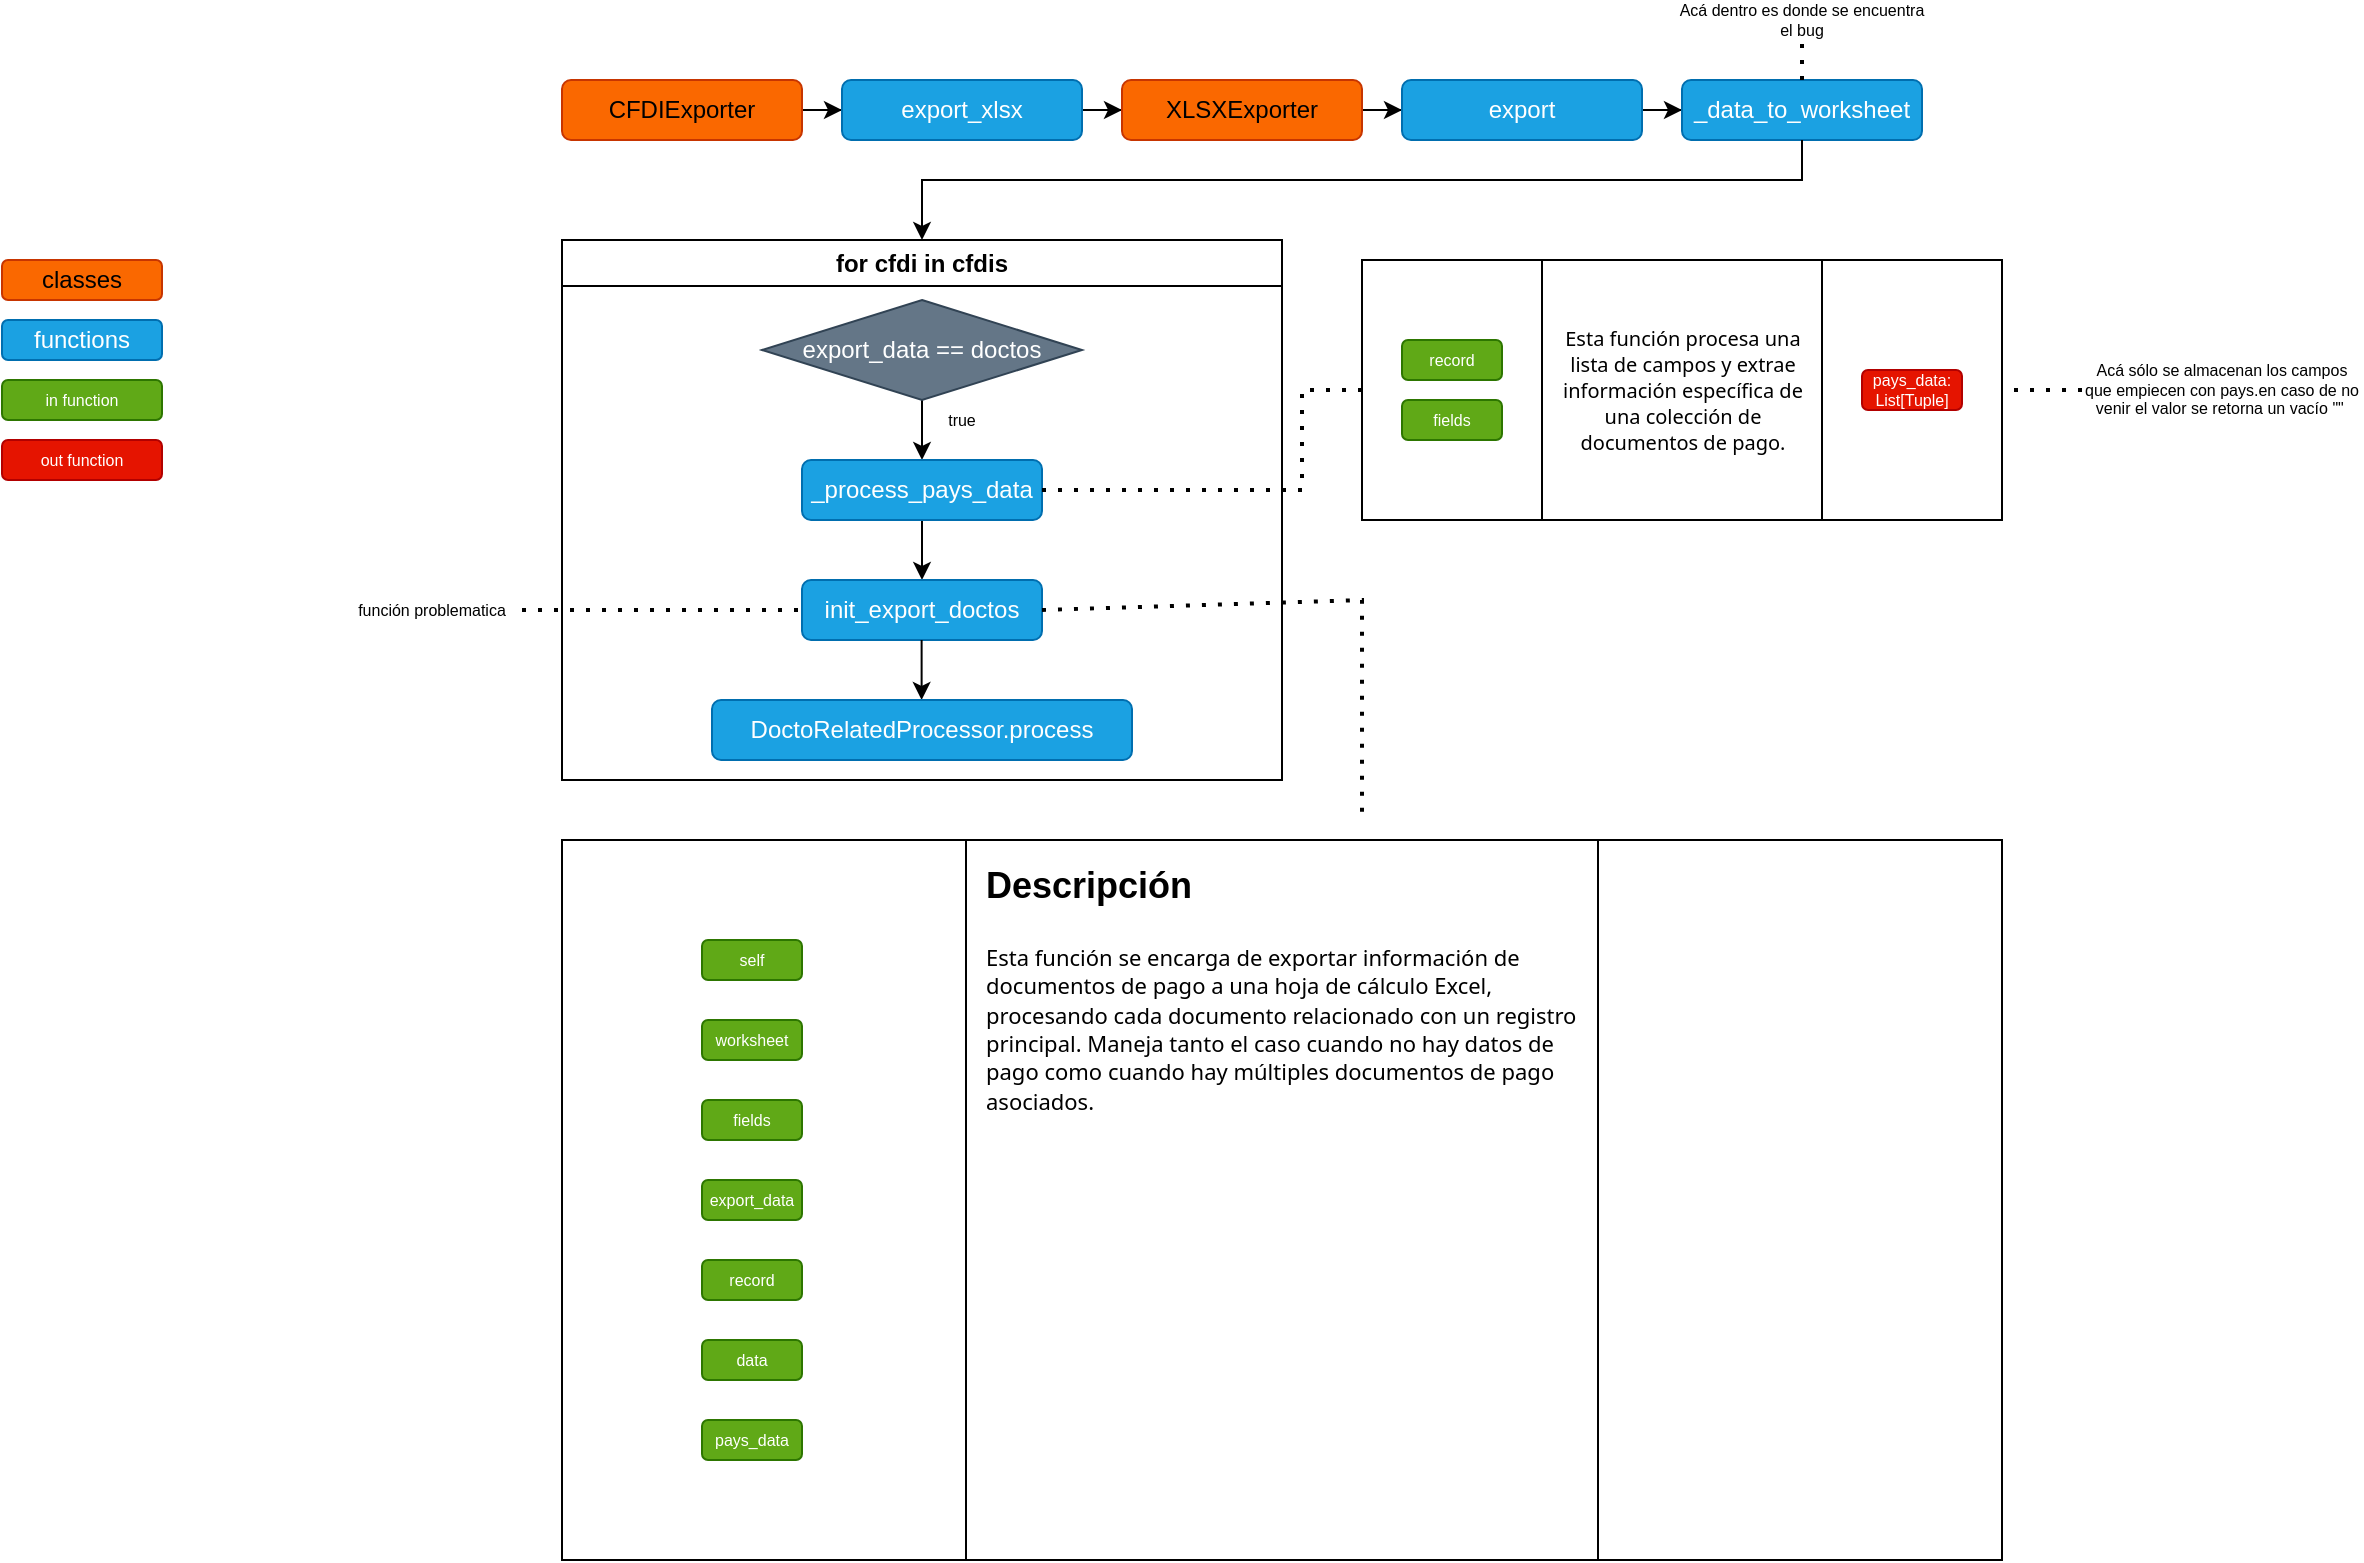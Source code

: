 <mxfile version="27.2.0">
  <diagram name="Page-1" id="I5MCaSXjaXYVF67nnNgN">
    <mxGraphModel dx="1033" dy="158" grid="1" gridSize="10" guides="1" tooltips="1" connect="1" arrows="1" fold="1" page="0" pageScale="1" pageWidth="850" pageHeight="1100" math="0" shadow="0">
      <root>
        <mxCell id="0" />
        <mxCell id="1" parent="0" />
        <mxCell id="tpLxBPLL0TURWIFqKiSM-3" value="" style="edgeStyle=orthogonalEdgeStyle;rounded=0;orthogonalLoop=1;jettySize=auto;html=1;" parent="1" source="tpLxBPLL0TURWIFqKiSM-1" target="tpLxBPLL0TURWIFqKiSM-2" edge="1">
          <mxGeometry relative="1" as="geometry" />
        </mxCell>
        <mxCell id="tpLxBPLL0TURWIFqKiSM-1" value="CFDIExporter" style="rounded=1;whiteSpace=wrap;html=1;fillColor=#fa6800;fontColor=light-dark(#000000,#000000);strokeColor=#C73500;" parent="1" vertex="1">
          <mxGeometry x="-480" y="360" width="120" height="30" as="geometry" />
        </mxCell>
        <mxCell id="tpLxBPLL0TURWIFqKiSM-5" value="" style="edgeStyle=orthogonalEdgeStyle;rounded=0;orthogonalLoop=1;jettySize=auto;html=1;" parent="1" source="tpLxBPLL0TURWIFqKiSM-2" target="tpLxBPLL0TURWIFqKiSM-4" edge="1">
          <mxGeometry relative="1" as="geometry" />
        </mxCell>
        <mxCell id="tpLxBPLL0TURWIFqKiSM-2" value="export_xlsx" style="whiteSpace=wrap;html=1;rounded=1;fillColor=#1ba1e2;fontColor=#ffffff;strokeColor=#006EAF;" parent="1" vertex="1">
          <mxGeometry x="-340" y="360" width="120" height="30" as="geometry" />
        </mxCell>
        <mxCell id="tpLxBPLL0TURWIFqKiSM-11" value="" style="edgeStyle=orthogonalEdgeStyle;rounded=0;orthogonalLoop=1;jettySize=auto;html=1;" parent="1" source="tpLxBPLL0TURWIFqKiSM-4" target="tpLxBPLL0TURWIFqKiSM-10" edge="1">
          <mxGeometry relative="1" as="geometry" />
        </mxCell>
        <mxCell id="tpLxBPLL0TURWIFqKiSM-4" value="XLSXExporter" style="whiteSpace=wrap;html=1;rounded=1;fillColor=#fa6800;fontColor=light-dark(#000000,#000000);strokeColor=#C73500;" parent="1" vertex="1">
          <mxGeometry x="-200" y="360" width="120" height="30" as="geometry" />
        </mxCell>
        <mxCell id="tpLxBPLL0TURWIFqKiSM-7" value="functions" style="rounded=1;whiteSpace=wrap;html=1;fillColor=#1ba1e2;fontColor=#ffffff;strokeColor=#006EAF;" parent="1" vertex="1">
          <mxGeometry x="-760" y="480" width="80" height="20" as="geometry" />
        </mxCell>
        <mxCell id="tpLxBPLL0TURWIFqKiSM-8" value="classes" style="rounded=1;whiteSpace=wrap;html=1;fillColor=#fa6800;strokeColor=#C73500;fontColor=light-dark(#000000,#080808);" parent="1" vertex="1">
          <mxGeometry x="-760" y="450" width="80" height="20" as="geometry" />
        </mxCell>
        <mxCell id="tpLxBPLL0TURWIFqKiSM-13" value="" style="edgeStyle=orthogonalEdgeStyle;rounded=0;orthogonalLoop=1;jettySize=auto;html=1;" parent="1" source="tpLxBPLL0TURWIFqKiSM-10" target="tpLxBPLL0TURWIFqKiSM-12" edge="1">
          <mxGeometry relative="1" as="geometry" />
        </mxCell>
        <mxCell id="tpLxBPLL0TURWIFqKiSM-10" value="export" style="whiteSpace=wrap;html=1;fillColor=#1ba1e2;strokeColor=#006EAF;fontColor=#ffffff;rounded=1;" parent="1" vertex="1">
          <mxGeometry x="-60" y="360" width="120" height="30" as="geometry" />
        </mxCell>
        <mxCell id="tpLxBPLL0TURWIFqKiSM-12" value="_data_to_worksheet" style="whiteSpace=wrap;html=1;fillColor=#1ba1e2;strokeColor=#006EAF;fontColor=#ffffff;rounded=1;" parent="1" vertex="1">
          <mxGeometry x="80" y="360" width="120" height="30" as="geometry" />
        </mxCell>
        <mxCell id="tpLxBPLL0TURWIFqKiSM-14" value="" style="endArrow=none;dashed=1;html=1;dashPattern=1 3;strokeWidth=2;rounded=0;exitX=0.5;exitY=0;exitDx=0;exitDy=0;fontColor=light-dark(#000000,#8A8A8A);strokeColor=light-dark(#000000,#8A8A8A);" parent="1" source="tpLxBPLL0TURWIFqKiSM-12" target="tpLxBPLL0TURWIFqKiSM-15" edge="1">
          <mxGeometry width="50" height="50" relative="1" as="geometry">
            <mxPoint x="-160" y="430" as="sourcePoint" />
            <mxPoint x="-210" y="470" as="targetPoint" />
          </mxGeometry>
        </mxCell>
        <mxCell id="tpLxBPLL0TURWIFqKiSM-15" value="Acá dentro es donde se encuentra el bug" style="text;html=1;align=center;verticalAlign=middle;whiteSpace=wrap;rounded=0;fontSize=8;fontColor=light-dark(#000000,#8A8A8A);" parent="1" vertex="1">
          <mxGeometry x="75" y="320" width="130" height="20" as="geometry" />
        </mxCell>
        <mxCell id="tpLxBPLL0TURWIFqKiSM-18" value="" style="endArrow=classic;html=1;rounded=0;exitX=0.5;exitY=1;exitDx=0;exitDy=0;entryX=0.5;entryY=0;entryDx=0;entryDy=0;" parent="1" source="tpLxBPLL0TURWIFqKiSM-12" target="tpLxBPLL0TURWIFqKiSM-19" edge="1">
          <mxGeometry width="50" height="50" relative="1" as="geometry">
            <mxPoint x="-140" y="500" as="sourcePoint" />
            <mxPoint x="220" y="375" as="targetPoint" />
            <Array as="points">
              <mxPoint x="140" y="410" />
              <mxPoint x="-300" y="410" />
            </Array>
          </mxGeometry>
        </mxCell>
        <mxCell id="tpLxBPLL0TURWIFqKiSM-19" value="for cfdi in cfdis" style="swimlane;whiteSpace=wrap;html=1;" parent="1" vertex="1">
          <mxGeometry x="-480" y="440" width="360" height="270" as="geometry">
            <mxRectangle x="220" y="330" width="120" height="30" as="alternateBounds" />
          </mxGeometry>
        </mxCell>
        <mxCell id="tpLxBPLL0TURWIFqKiSM-24" value="" style="edgeStyle=orthogonalEdgeStyle;rounded=0;orthogonalLoop=1;jettySize=auto;html=1;" parent="tpLxBPLL0TURWIFqKiSM-19" source="tpLxBPLL0TURWIFqKiSM-22" target="tpLxBPLL0TURWIFqKiSM-23" edge="1">
          <mxGeometry relative="1" as="geometry" />
        </mxCell>
        <mxCell id="tpLxBPLL0TURWIFqKiSM-22" value="export_data == doctos" style="rhombus;whiteSpace=wrap;html=1;fillColor=#647687;fontColor=#ffffff;strokeColor=#314354;" parent="tpLxBPLL0TURWIFqKiSM-19" vertex="1">
          <mxGeometry x="100" y="30" width="160" height="50" as="geometry" />
        </mxCell>
        <mxCell id="tpLxBPLL0TURWIFqKiSM-27" value="" style="edgeStyle=orthogonalEdgeStyle;rounded=0;orthogonalLoop=1;jettySize=auto;html=1;" parent="tpLxBPLL0TURWIFqKiSM-19" source="tpLxBPLL0TURWIFqKiSM-23" target="tpLxBPLL0TURWIFqKiSM-26" edge="1">
          <mxGeometry relative="1" as="geometry" />
        </mxCell>
        <mxCell id="tpLxBPLL0TURWIFqKiSM-23" value="_process_pays_data" style="rounded=1;whiteSpace=wrap;html=1;fillColor=#1ba1e2;strokeColor=#006EAF;fontColor=#ffffff;" parent="tpLxBPLL0TURWIFqKiSM-19" vertex="1">
          <mxGeometry x="120" y="110" width="120" height="30" as="geometry" />
        </mxCell>
        <mxCell id="tpLxBPLL0TURWIFqKiSM-25" value="true" style="text;html=1;align=center;verticalAlign=middle;whiteSpace=wrap;rounded=0;fontSize=8;fontColor=light-dark(#000000,#8A8A8A);" parent="tpLxBPLL0TURWIFqKiSM-19" vertex="1">
          <mxGeometry x="180" y="80" width="40" height="20" as="geometry" />
        </mxCell>
        <mxCell id="tpLxBPLL0TURWIFqKiSM-26" value="init_export_doctos" style="whiteSpace=wrap;html=1;fillColor=#1ba1e2;strokeColor=#006EAF;fontColor=#ffffff;rounded=1;" parent="tpLxBPLL0TURWIFqKiSM-19" vertex="1">
          <mxGeometry x="120" y="170" width="120" height="30" as="geometry" />
        </mxCell>
        <mxCell id="UE_2idGkW_ImVIkfKjqi-1" value="" style="edgeStyle=orthogonalEdgeStyle;rounded=0;orthogonalLoop=1;jettySize=auto;html=1;" edge="1" parent="tpLxBPLL0TURWIFqKiSM-19">
          <mxGeometry relative="1" as="geometry">
            <mxPoint x="179.81" y="200" as="sourcePoint" />
            <mxPoint x="179.81" y="230" as="targetPoint" />
          </mxGeometry>
        </mxCell>
        <mxCell id="UE_2idGkW_ImVIkfKjqi-2" value="DoctoRelatedProcessor.process" style="whiteSpace=wrap;html=1;fillColor=#1ba1e2;strokeColor=#006EAF;fontColor=#ffffff;rounded=1;" vertex="1" parent="tpLxBPLL0TURWIFqKiSM-19">
          <mxGeometry x="75" y="230" width="210" height="30" as="geometry" />
        </mxCell>
        <mxCell id="tpLxBPLL0TURWIFqKiSM-28" value="" style="endArrow=none;dashed=1;html=1;dashPattern=1 3;strokeWidth=2;rounded=0;fontColor=light-dark(#000000,#8A8A8A);strokeColor=light-dark(#000000,#8A8A8A);entryX=1;entryY=0.5;entryDx=0;entryDy=0;exitX=0;exitY=0.5;exitDx=0;exitDy=0;" parent="1" source="tpLxBPLL0TURWIFqKiSM-29" target="tpLxBPLL0TURWIFqKiSM-23" edge="1">
          <mxGeometry width="50" height="50" relative="1" as="geometry">
            <mxPoint x="-100" y="565" as="sourcePoint" />
            <mxPoint x="-70" y="500" as="targetPoint" />
            <Array as="points">
              <mxPoint x="-110" y="515" />
              <mxPoint x="-110" y="565" />
            </Array>
          </mxGeometry>
        </mxCell>
        <mxCell id="tpLxBPLL0TURWIFqKiSM-29" value="&lt;span style=&quot;font-family: &amp;quot;Segoe WPC&amp;quot;, &amp;quot;Segoe UI&amp;quot;, sans-serif; font-style: normal; font-variant-ligatures: normal; font-variant-caps: normal; font-weight: 400; letter-spacing: normal; text-align: left; text-indent: 0px; text-transform: none; word-spacing: 0px; -webkit-text-stroke-width: 0px; white-space: normal; text-decoration-thickness: initial; text-decoration-style: initial; text-decoration-color: initial; display: inline !important; float: none; color: light-dark(rgb(0, 0, 0), rgb(255, 255, 255));&quot;&gt;Esta función procesa una lista de campos y extrae información específica de una colección de documentos de pago.&lt;/span&gt;" style="shape=process;whiteSpace=wrap;html=1;backgroundOutline=1;size=0.28;strokeColor=light-dark(#000000,#8A8A8A);fontSize=10;" parent="1" vertex="1">
          <mxGeometry x="-80" y="450" width="320" height="130" as="geometry" />
        </mxCell>
        <mxCell id="tpLxBPLL0TURWIFqKiSM-30" value="record" style="rounded=1;whiteSpace=wrap;html=1;fillColor=#60a917;fontColor=light-dark(#FFFFFF,#FFFFFF);strokeColor=#2D7600;fontSize=8;" parent="1" vertex="1">
          <mxGeometry x="-60" y="490" width="50" height="20" as="geometry" />
        </mxCell>
        <mxCell id="tpLxBPLL0TURWIFqKiSM-31" value="fields" style="rounded=1;whiteSpace=wrap;html=1;fillColor=#60a917;fontColor=light-dark(#FFFFFF,#FFFFFF);strokeColor=#2D7600;fontSize=8;align=center;verticalAlign=middle;fontFamily=Helvetica;" parent="1" vertex="1">
          <mxGeometry x="-60" y="520" width="50" height="20" as="geometry" />
        </mxCell>
        <mxCell id="tpLxBPLL0TURWIFqKiSM-32" value="pays_data: List[Tuple]" style="rounded=1;whiteSpace=wrap;html=1;fillColor=light-dark(#E51400,#BA1A1A);fontColor=light-dark(#FFFFFF,#FCFCFC);strokeColor=#B20000;fontSize=8;" parent="1" vertex="1">
          <mxGeometry x="170" y="505" width="50" height="20" as="geometry" />
        </mxCell>
        <mxCell id="tpLxBPLL0TURWIFqKiSM-33" value="in function" style="rounded=1;whiteSpace=wrap;html=1;fillColor=#60a917;fontColor=light-dark(#FFFFFF,#FFFFFF);strokeColor=#2D7600;fontSize=8;" parent="1" vertex="1">
          <mxGeometry x="-760" y="510" width="80" height="20" as="geometry" />
        </mxCell>
        <mxCell id="tpLxBPLL0TURWIFqKiSM-34" value="out function" style="rounded=1;whiteSpace=wrap;html=1;fillColor=light-dark(#E51400,#BA1A1A);fontColor=light-dark(#FFFFFF,#F0F0F0);strokeColor=#B20000;fontSize=8;" parent="1" vertex="1">
          <mxGeometry x="-760" y="540" width="80" height="20" as="geometry" />
        </mxCell>
        <mxCell id="tpLxBPLL0TURWIFqKiSM-35" value="" style="endArrow=none;dashed=1;html=1;dashPattern=1 3;strokeWidth=2;rounded=0;entryX=1;entryY=0.5;entryDx=0;entryDy=0;strokeColor=light-dark(#000000,#8A8A8A);" parent="1" target="tpLxBPLL0TURWIFqKiSM-29" edge="1">
          <mxGeometry width="50" height="50" relative="1" as="geometry">
            <mxPoint x="280" y="515" as="sourcePoint" />
            <mxPoint x="-100" y="630" as="targetPoint" />
          </mxGeometry>
        </mxCell>
        <mxCell id="tpLxBPLL0TURWIFqKiSM-36" value="Acá sólo se almacenan los campos que empiecen con pays.en caso de no venir el valor se retorna un vacío &quot;&quot;&amp;nbsp;" style="text;html=1;align=center;verticalAlign=middle;whiteSpace=wrap;rounded=0;fontSize=8;fontColor=light-dark(#000000,#8A8A8A);" parent="1" vertex="1">
          <mxGeometry x="280" y="500" width="140" height="30" as="geometry" />
        </mxCell>
        <mxCell id="tpLxBPLL0TURWIFqKiSM-38" value="" style="endArrow=none;dashed=1;html=1;dashPattern=1 3;strokeWidth=2;rounded=0;entryX=0;entryY=0.5;entryDx=0;entryDy=0;fontColor=light-dark(#000000,#8A8A8A);strokeColor=light-dark(#000000,#8A8A8A);exitX=1;exitY=0.5;exitDx=0;exitDy=0;" parent="1" source="tpLxBPLL0TURWIFqKiSM-39" target="tpLxBPLL0TURWIFqKiSM-26" edge="1">
          <mxGeometry width="50" height="50" relative="1" as="geometry">
            <mxPoint x="-500" y="625" as="sourcePoint" />
            <mxPoint x="-340" y="610" as="targetPoint" />
          </mxGeometry>
        </mxCell>
        <mxCell id="tpLxBPLL0TURWIFqKiSM-39" value="función problematica" style="text;html=1;align=center;verticalAlign=middle;whiteSpace=wrap;rounded=0;fontSize=8;fontColor=light-dark(#000000,#8A8A8A);" parent="1" vertex="1">
          <mxGeometry x="-590" y="615" width="90" height="20" as="geometry" />
        </mxCell>
        <mxCell id="tpLxBPLL0TURWIFqKiSM-40" value="" style="shape=process;whiteSpace=wrap;html=1;backgroundOutline=1;size=0.28;strokeColor=light-dark(#000000,#8A8A8A);fontSize=10;" parent="1" vertex="1">
          <mxGeometry x="-480" y="740" width="720" height="360" as="geometry" />
        </mxCell>
        <mxCell id="tpLxBPLL0TURWIFqKiSM-41" value="" style="endArrow=none;dashed=1;html=1;dashPattern=1 3;strokeWidth=2;rounded=0;fontColor=light-dark(#000000,#8A8A8A);strokeColor=light-dark(#000000,#8A8A8A);exitX=1;exitY=0.5;exitDx=0;exitDy=0;" parent="1" source="tpLxBPLL0TURWIFqKiSM-26" edge="1">
          <mxGeometry width="50" height="50" relative="1" as="geometry">
            <mxPoint x="-60" y="660" as="sourcePoint" />
            <mxPoint x="-80" y="730" as="targetPoint" />
            <Array as="points">
              <mxPoint x="-80" y="620" />
            </Array>
          </mxGeometry>
        </mxCell>
        <mxCell id="tpLxBPLL0TURWIFqKiSM-43" value="&lt;h1 style=&quot;margin-top: 0px;&quot;&gt;&lt;font style=&quot;font-size: 18px;&quot;&gt;Descripción&lt;/font&gt;&lt;/h1&gt;&lt;p&gt;&lt;font style=&quot;font-size: 11px;&quot;&gt;&lt;span style=&quot;font-family: &amp;quot;Segoe WPC&amp;quot;, &amp;quot;Segoe UI&amp;quot;, sans-serif; font-style: normal; font-variant-ligatures: normal; font-variant-caps: normal; font-weight: 400; letter-spacing: normal; text-align: start; text-indent: 0px; text-transform: none; word-spacing: 0px; -webkit-text-stroke-width: 0px; white-space: normal; text-decoration-thickness: initial; text-decoration-style: initial; text-decoration-color: initial; display: inline !important; float: none; color: light-dark(rgb(0, 0, 0), rgb(255, 255, 255));&quot;&gt;Esta función se encarga de exportar información de documentos de pago a una hoja de cálculo Excel, procesando cada documento relacionado con un registro principal. Maneja tanto el caso cuando no hay datos de pago&amp;nbsp;como cuando hay múltiples documentos de pago asociados.&lt;/span&gt;&lt;/font&gt;&lt;/p&gt;" style="text;html=1;whiteSpace=wrap;overflow=hidden;rounded=0;" parent="1" vertex="1">
          <mxGeometry x="-270" y="740" width="300" height="140" as="geometry" />
        </mxCell>
        <mxCell id="tpLxBPLL0TURWIFqKiSM-44" value="self" style="rounded=1;whiteSpace=wrap;html=1;fillColor=#60a917;fontColor=light-dark(#FFFFFF,#FFFFFF);strokeColor=#2D7600;fontSize=8;" parent="1" vertex="1">
          <mxGeometry x="-410" y="790" width="50" height="20" as="geometry" />
        </mxCell>
        <mxCell id="tpLxBPLL0TURWIFqKiSM-46" value="worksheet" style="rounded=1;whiteSpace=wrap;html=1;fillColor=#60a917;fontColor=light-dark(#FFFFFF,#FFFFFF);strokeColor=#2D7600;fontSize=8;" parent="1" vertex="1">
          <mxGeometry x="-410" y="830" width="50" height="20" as="geometry" />
        </mxCell>
        <mxCell id="tpLxBPLL0TURWIFqKiSM-47" value="fields" style="rounded=1;whiteSpace=wrap;html=1;fillColor=#60a917;fontColor=light-dark(#FFFFFF,#FFFFFF);strokeColor=#2D7600;fontSize=8;" parent="1" vertex="1">
          <mxGeometry x="-410" y="870" width="50" height="20" as="geometry" />
        </mxCell>
        <mxCell id="tpLxBPLL0TURWIFqKiSM-48" value="export_data" style="rounded=1;whiteSpace=wrap;html=1;fillColor=#60a917;fontColor=light-dark(#FFFFFF,#FFFFFF);strokeColor=#2D7600;fontSize=8;" parent="1" vertex="1">
          <mxGeometry x="-410" y="910" width="50" height="20" as="geometry" />
        </mxCell>
        <mxCell id="tpLxBPLL0TURWIFqKiSM-49" value="record" style="rounded=1;whiteSpace=wrap;html=1;fillColor=#60a917;fontColor=light-dark(#FFFFFF,#FFFFFF);strokeColor=#2D7600;fontSize=8;" parent="1" vertex="1">
          <mxGeometry x="-410" y="950" width="50" height="20" as="geometry" />
        </mxCell>
        <mxCell id="tpLxBPLL0TURWIFqKiSM-51" value="data" style="rounded=1;whiteSpace=wrap;html=1;fillColor=#60a917;fontColor=light-dark(#FFFFFF,#FFFFFF);strokeColor=#2D7600;fontSize=8;" parent="1" vertex="1">
          <mxGeometry x="-410" y="990" width="50" height="20" as="geometry" />
        </mxCell>
        <mxCell id="tpLxBPLL0TURWIFqKiSM-52" value="pays_data" style="rounded=1;whiteSpace=wrap;html=1;fillColor=#60a917;fontColor=light-dark(#FFFFFF,#FFFFFF);strokeColor=#2D7600;fontSize=8;" parent="1" vertex="1">
          <mxGeometry x="-410" y="1030" width="50" height="20" as="geometry" />
        </mxCell>
      </root>
    </mxGraphModel>
  </diagram>
</mxfile>
